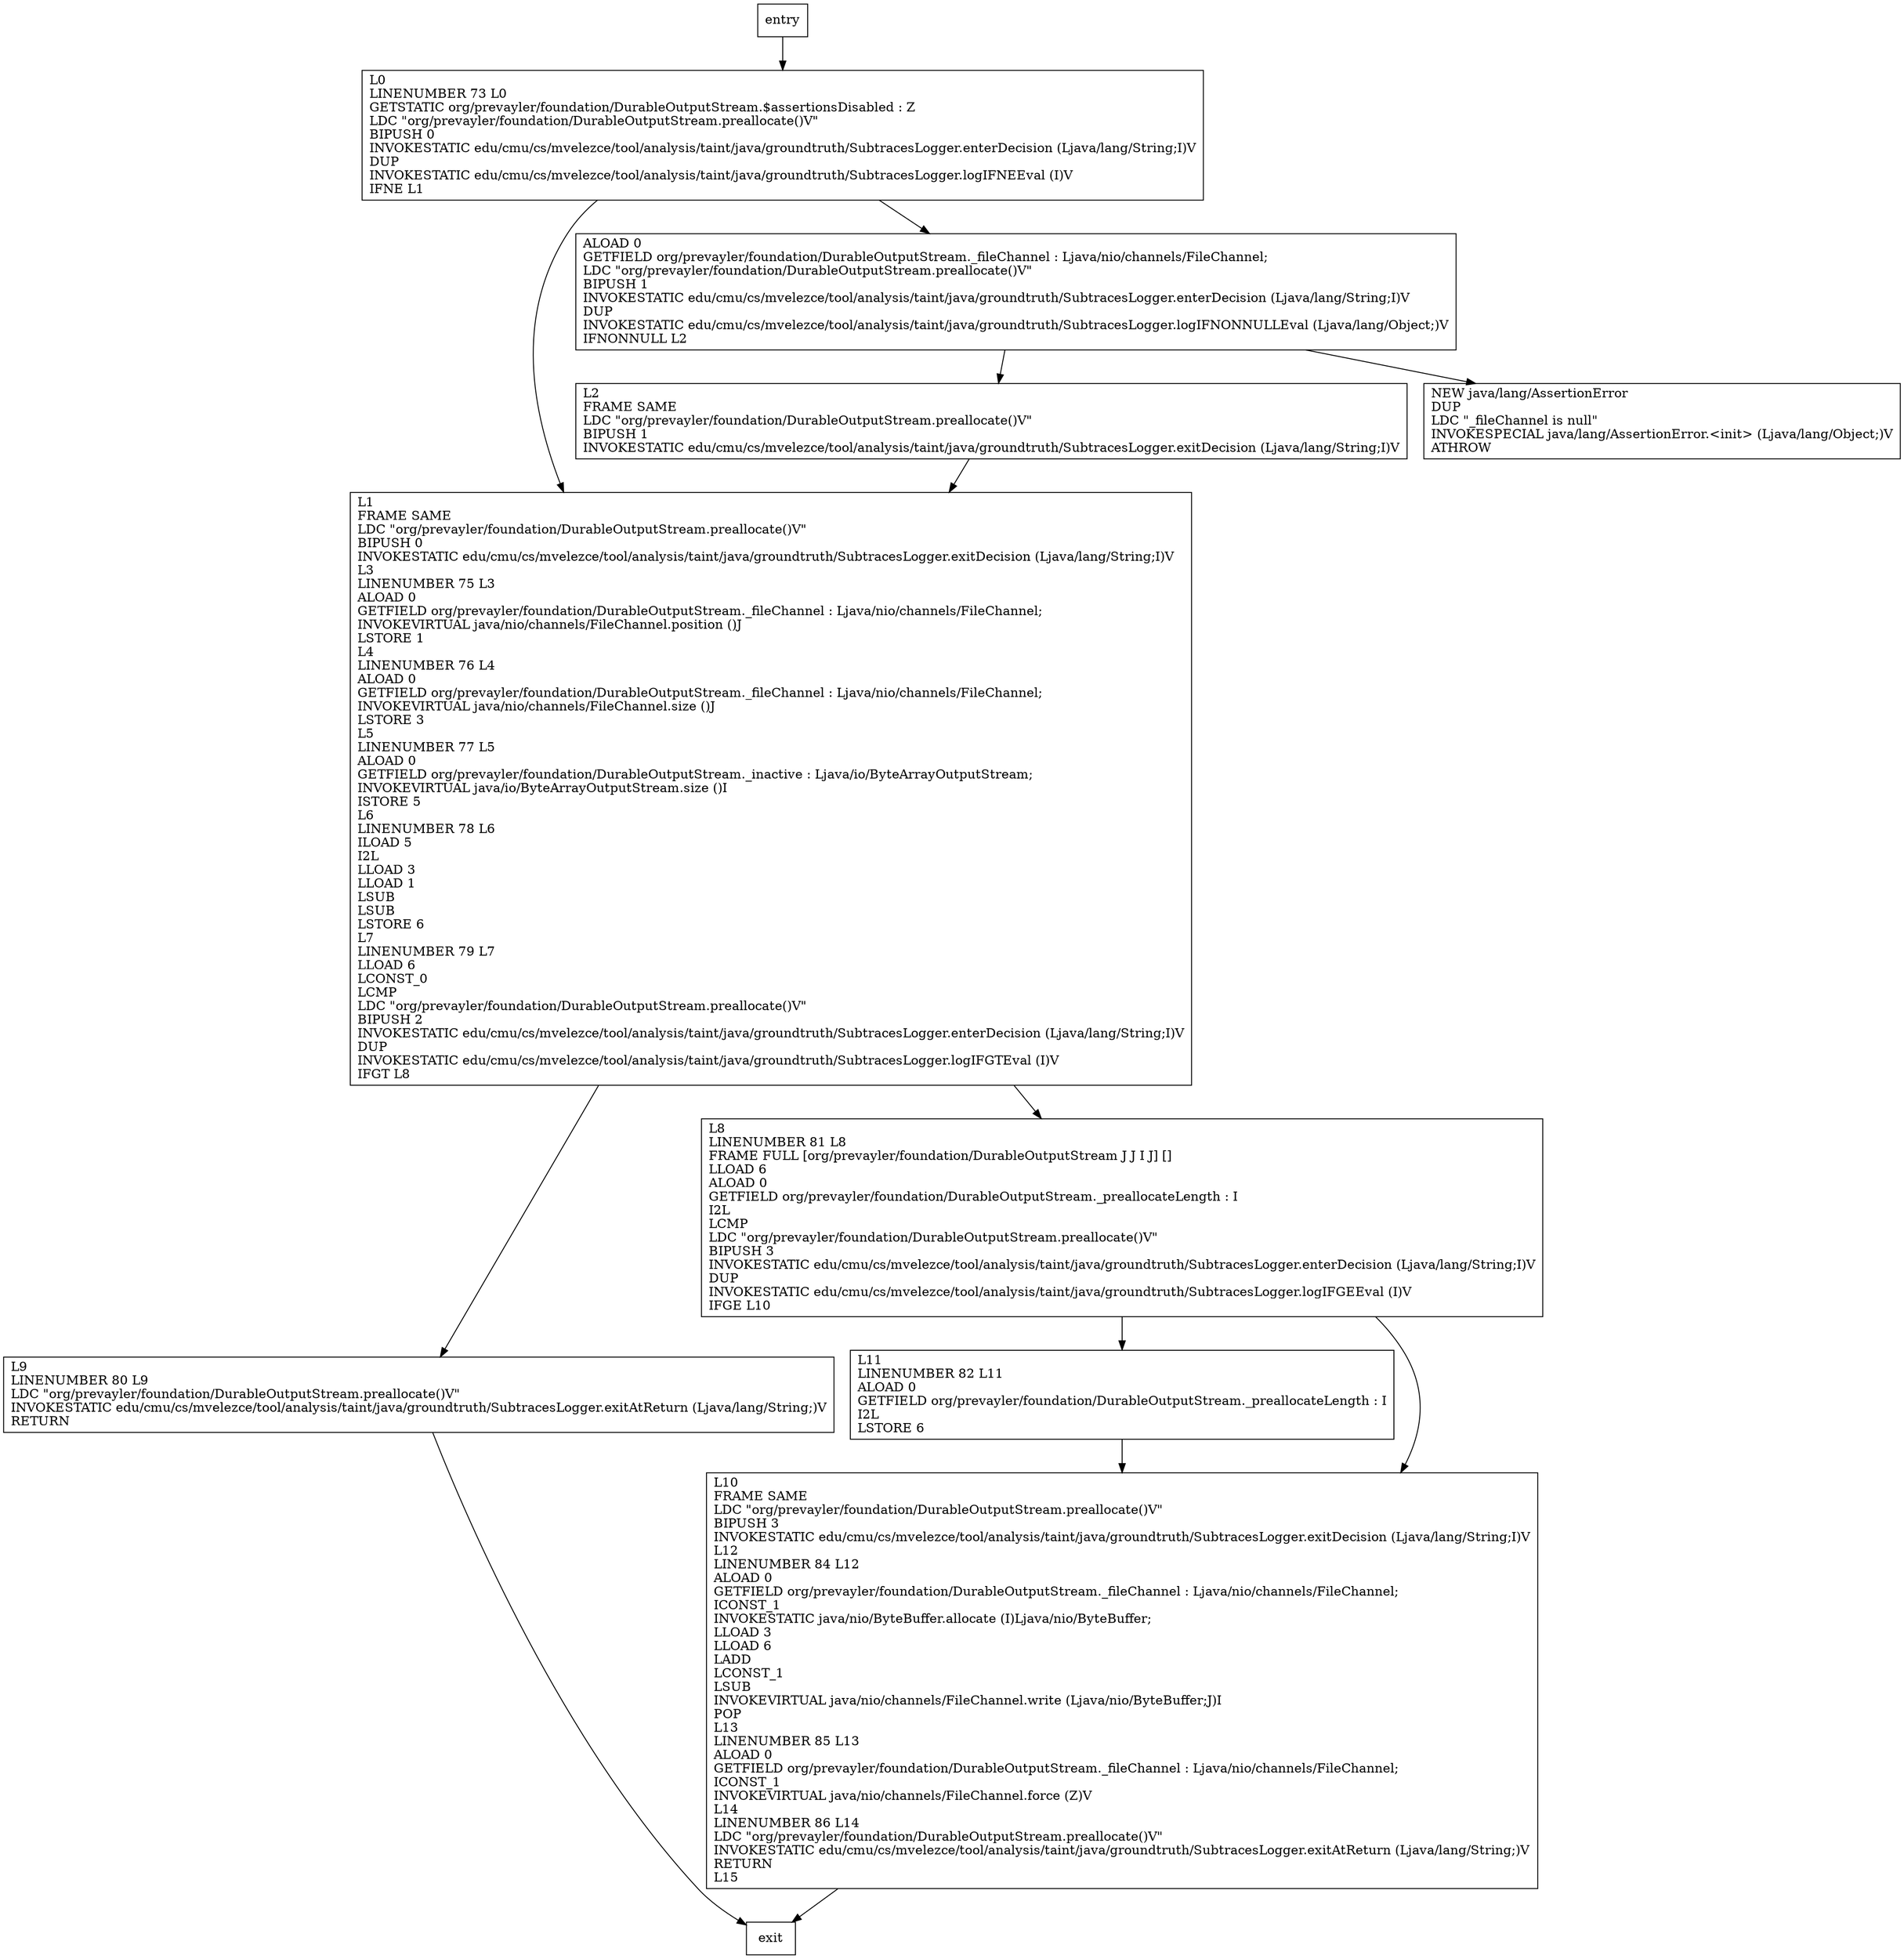 digraph preallocate {
node [shape=record];
67730604 [label="L9\lLINENUMBER 80 L9\lLDC \"org/prevayler/foundation/DurableOutputStream.preallocate()V\"\lINVOKESTATIC edu/cmu/cs/mvelezce/tool/analysis/taint/java/groundtruth/SubtracesLogger.exitAtReturn (Ljava/lang/String;)V\lRETURN\l"];
2138005960 [label="L1\lFRAME SAME\lLDC \"org/prevayler/foundation/DurableOutputStream.preallocate()V\"\lBIPUSH 0\lINVOKESTATIC edu/cmu/cs/mvelezce/tool/analysis/taint/java/groundtruth/SubtracesLogger.exitDecision (Ljava/lang/String;I)V\lL3\lLINENUMBER 75 L3\lALOAD 0\lGETFIELD org/prevayler/foundation/DurableOutputStream._fileChannel : Ljava/nio/channels/FileChannel;\lINVOKEVIRTUAL java/nio/channels/FileChannel.position ()J\lLSTORE 1\lL4\lLINENUMBER 76 L4\lALOAD 0\lGETFIELD org/prevayler/foundation/DurableOutputStream._fileChannel : Ljava/nio/channels/FileChannel;\lINVOKEVIRTUAL java/nio/channels/FileChannel.size ()J\lLSTORE 3\lL5\lLINENUMBER 77 L5\lALOAD 0\lGETFIELD org/prevayler/foundation/DurableOutputStream._inactive : Ljava/io/ByteArrayOutputStream;\lINVOKEVIRTUAL java/io/ByteArrayOutputStream.size ()I\lISTORE 5\lL6\lLINENUMBER 78 L6\lILOAD 5\lI2L\lLLOAD 3\lLLOAD 1\lLSUB\lLSUB\lLSTORE 6\lL7\lLINENUMBER 79 L7\lLLOAD 6\lLCONST_0\lLCMP\lLDC \"org/prevayler/foundation/DurableOutputStream.preallocate()V\"\lBIPUSH 2\lINVOKESTATIC edu/cmu/cs/mvelezce/tool/analysis/taint/java/groundtruth/SubtracesLogger.enterDecision (Ljava/lang/String;I)V\lDUP\lINVOKESTATIC edu/cmu/cs/mvelezce/tool/analysis/taint/java/groundtruth/SubtracesLogger.logIFGTEval (I)V\lIFGT L8\l"];
710623214 [label="L11\lLINENUMBER 82 L11\lALOAD 0\lGETFIELD org/prevayler/foundation/DurableOutputStream._preallocateLength : I\lI2L\lLSTORE 6\l"];
2082351661 [label="L10\lFRAME SAME\lLDC \"org/prevayler/foundation/DurableOutputStream.preallocate()V\"\lBIPUSH 3\lINVOKESTATIC edu/cmu/cs/mvelezce/tool/analysis/taint/java/groundtruth/SubtracesLogger.exitDecision (Ljava/lang/String;I)V\lL12\lLINENUMBER 84 L12\lALOAD 0\lGETFIELD org/prevayler/foundation/DurableOutputStream._fileChannel : Ljava/nio/channels/FileChannel;\lICONST_1\lINVOKESTATIC java/nio/ByteBuffer.allocate (I)Ljava/nio/ByteBuffer;\lLLOAD 3\lLLOAD 6\lLADD\lLCONST_1\lLSUB\lINVOKEVIRTUAL java/nio/channels/FileChannel.write (Ljava/nio/ByteBuffer;J)I\lPOP\lL13\lLINENUMBER 85 L13\lALOAD 0\lGETFIELD org/prevayler/foundation/DurableOutputStream._fileChannel : Ljava/nio/channels/FileChannel;\lICONST_1\lINVOKEVIRTUAL java/nio/channels/FileChannel.force (Z)V\lL14\lLINENUMBER 86 L14\lLDC \"org/prevayler/foundation/DurableOutputStream.preallocate()V\"\lINVOKESTATIC edu/cmu/cs/mvelezce/tool/analysis/taint/java/groundtruth/SubtracesLogger.exitAtReturn (Ljava/lang/String;)V\lRETURN\lL15\l"];
1278002745 [label="L2\lFRAME SAME\lLDC \"org/prevayler/foundation/DurableOutputStream.preallocate()V\"\lBIPUSH 1\lINVOKESTATIC edu/cmu/cs/mvelezce/tool/analysis/taint/java/groundtruth/SubtracesLogger.exitDecision (Ljava/lang/String;I)V\l"];
473666452 [label="L0\lLINENUMBER 73 L0\lGETSTATIC org/prevayler/foundation/DurableOutputStream.$assertionsDisabled : Z\lLDC \"org/prevayler/foundation/DurableOutputStream.preallocate()V\"\lBIPUSH 0\lINVOKESTATIC edu/cmu/cs/mvelezce/tool/analysis/taint/java/groundtruth/SubtracesLogger.enterDecision (Ljava/lang/String;I)V\lDUP\lINVOKESTATIC edu/cmu/cs/mvelezce/tool/analysis/taint/java/groundtruth/SubtracesLogger.logIFNEEval (I)V\lIFNE L1\l"];
15477956 [label="L8\lLINENUMBER 81 L8\lFRAME FULL [org/prevayler/foundation/DurableOutputStream J J I J] []\lLLOAD 6\lALOAD 0\lGETFIELD org/prevayler/foundation/DurableOutputStream._preallocateLength : I\lI2L\lLCMP\lLDC \"org/prevayler/foundation/DurableOutputStream.preallocate()V\"\lBIPUSH 3\lINVOKESTATIC edu/cmu/cs/mvelezce/tool/analysis/taint/java/groundtruth/SubtracesLogger.enterDecision (Ljava/lang/String;I)V\lDUP\lINVOKESTATIC edu/cmu/cs/mvelezce/tool/analysis/taint/java/groundtruth/SubtracesLogger.logIFGEEval (I)V\lIFGE L10\l"];
214649627 [label="NEW java/lang/AssertionError\lDUP\lLDC \"_fileChannel is null\"\lINVOKESPECIAL java/lang/AssertionError.\<init\> (Ljava/lang/Object;)V\lATHROW\l"];
1865219266 [label="ALOAD 0\lGETFIELD org/prevayler/foundation/DurableOutputStream._fileChannel : Ljava/nio/channels/FileChannel;\lLDC \"org/prevayler/foundation/DurableOutputStream.preallocate()V\"\lBIPUSH 1\lINVOKESTATIC edu/cmu/cs/mvelezce/tool/analysis/taint/java/groundtruth/SubtracesLogger.enterDecision (Ljava/lang/String;I)V\lDUP\lINVOKESTATIC edu/cmu/cs/mvelezce/tool/analysis/taint/java/groundtruth/SubtracesLogger.logIFNONNULLEval (Ljava/lang/Object;)V\lIFNONNULL L2\l"];
entry;
exit;
entry -> 473666452;
67730604 -> exit;
2138005960 -> 67730604;
2138005960 -> 15477956;
710623214 -> 2082351661;
2082351661 -> exit;
1278002745 -> 2138005960;
473666452 -> 2138005960;
473666452 -> 1865219266;
15477956 -> 710623214;
15477956 -> 2082351661;
1865219266 -> 1278002745;
1865219266 -> 214649627;
}
